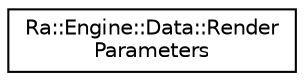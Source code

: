 digraph "Graphical Class Hierarchy"
{
 // INTERACTIVE_SVG=YES
 // LATEX_PDF_SIZE
  edge [fontname="Helvetica",fontsize="10",labelfontname="Helvetica",labelfontsize="10"];
  node [fontname="Helvetica",fontsize="10",shape=record];
  rankdir="LR";
  Node0 [label="Ra::Engine::Data::Render\lParameters",height=0.2,width=0.4,color="black", fillcolor="white", style="filled",URL="$classRa_1_1Engine_1_1Data_1_1RenderParameters.html",tooltip=" "];
}
